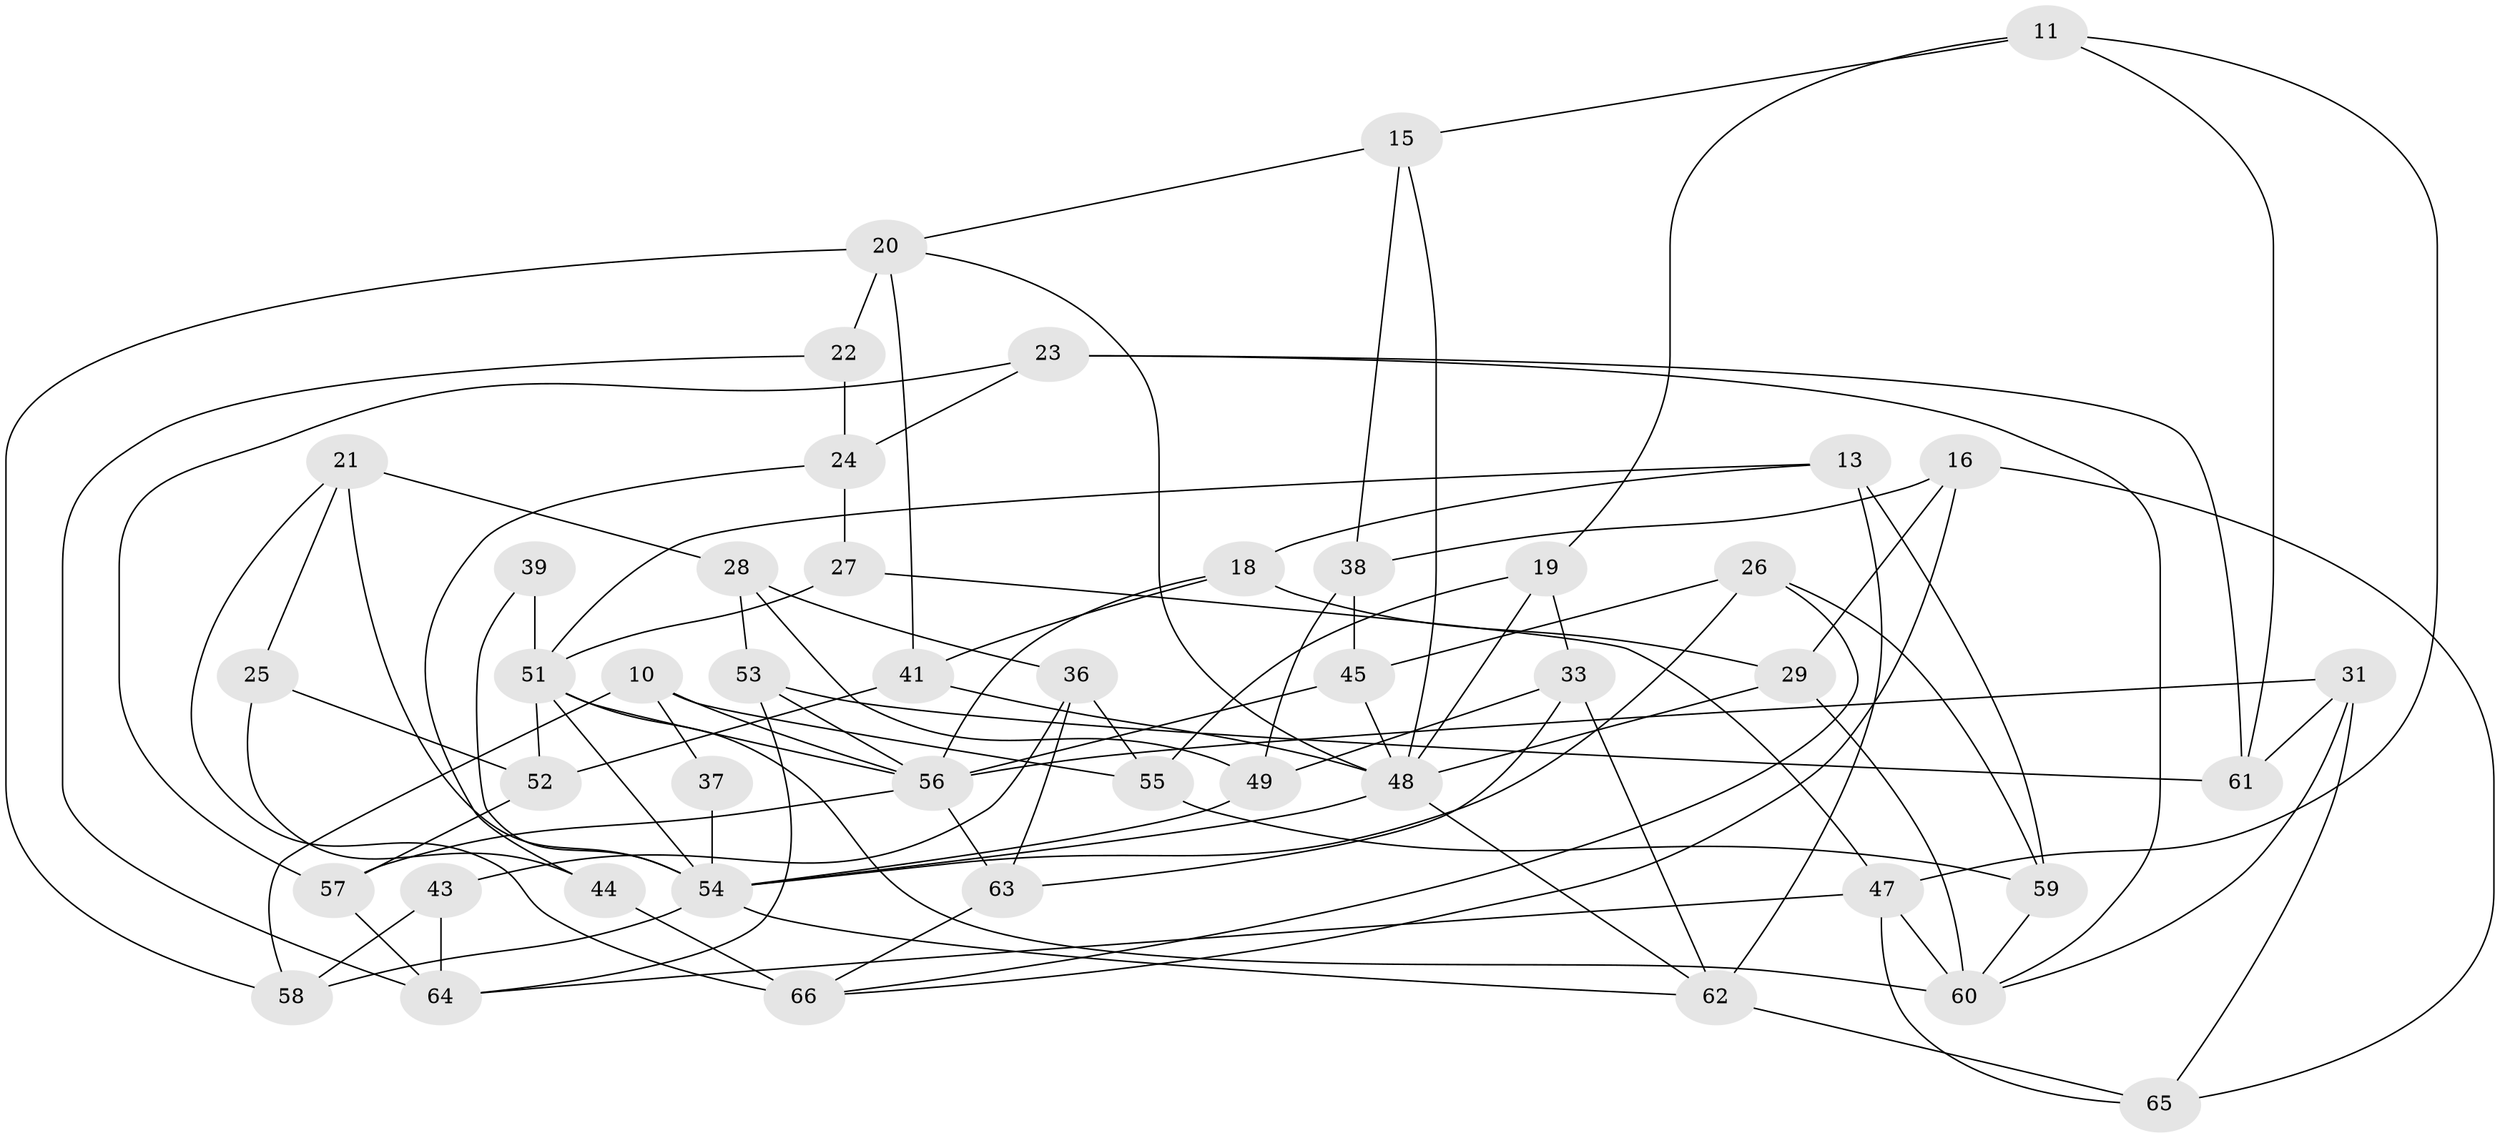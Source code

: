 // original degree distribution, {4: 1.0}
// Generated by graph-tools (version 1.1) at 2025/03/03/04/25 22:03:28]
// undirected, 46 vertices, 99 edges
graph export_dot {
graph [start="1"]
  node [color=gray90,style=filled];
  10;
  11;
  13;
  15;
  16;
  18;
  19;
  20 [super="+9"];
  21;
  22;
  23;
  24;
  25;
  26;
  27;
  28;
  29;
  31;
  33;
  36;
  37;
  38;
  39;
  41;
  43;
  44;
  45;
  47 [super="+35"];
  48 [super="+8+14"];
  49;
  51 [super="+3+42"];
  52 [super="+5"];
  53;
  54 [super="+17+40"];
  55;
  56 [super="+1+30"];
  57;
  58;
  59;
  60 [super="+50"];
  61;
  62 [super="+46"];
  63;
  64 [super="+34"];
  65;
  66 [super="+12"];
  10 -- 58;
  10 -- 37;
  10 -- 55;
  10 -- 56;
  11 -- 15;
  11 -- 19;
  11 -- 61;
  11 -- 47;
  13 -- 18;
  13 -- 59;
  13 -- 51;
  13 -- 62;
  15 -- 38;
  15 -- 20;
  15 -- 48;
  16 -- 38;
  16 -- 65;
  16 -- 66;
  16 -- 29;
  18 -- 41;
  18 -- 29;
  18 -- 56;
  19 -- 33;
  19 -- 55;
  19 -- 48;
  20 -- 41;
  20 -- 22 [weight=2];
  20 -- 48;
  20 -- 58;
  21 -- 25;
  21 -- 28;
  21 -- 66;
  21 -- 54;
  22 -- 24;
  22 -- 64;
  23 -- 61;
  23 -- 24;
  23 -- 57;
  23 -- 60;
  24 -- 44;
  24 -- 27;
  25 -- 52 [weight=2];
  25 -- 44;
  26 -- 59;
  26 -- 45;
  26 -- 66;
  26 -- 54;
  27 -- 47;
  27 -- 51 [weight=2];
  28 -- 36;
  28 -- 49;
  28 -- 53;
  29 -- 48;
  29 -- 60;
  31 -- 61;
  31 -- 65;
  31 -- 56;
  31 -- 60;
  33 -- 49;
  33 -- 62;
  33 -- 63;
  36 -- 55;
  36 -- 63;
  36 -- 43;
  37 -- 54 [weight=3];
  38 -- 45;
  38 -- 49;
  39 -- 51 [weight=3];
  39 -- 54;
  41 -- 52;
  41 -- 48;
  43 -- 64 [weight=2];
  43 -- 58;
  44 -- 66 [weight=2];
  45 -- 56;
  45 -- 48;
  47 -- 64;
  47 -- 60 [weight=2];
  47 -- 65;
  48 -- 62;
  48 -- 54;
  49 -- 54;
  51 -- 52 [weight=2];
  51 -- 56;
  51 -- 60 [weight=2];
  51 -- 54;
  52 -- 57;
  53 -- 61;
  53 -- 56;
  53 -- 64;
  54 -- 62 [weight=2];
  54 -- 58;
  55 -- 59;
  56 -- 57;
  56 -- 63;
  57 -- 64;
  59 -- 60;
  62 -- 65;
  63 -- 66;
}
